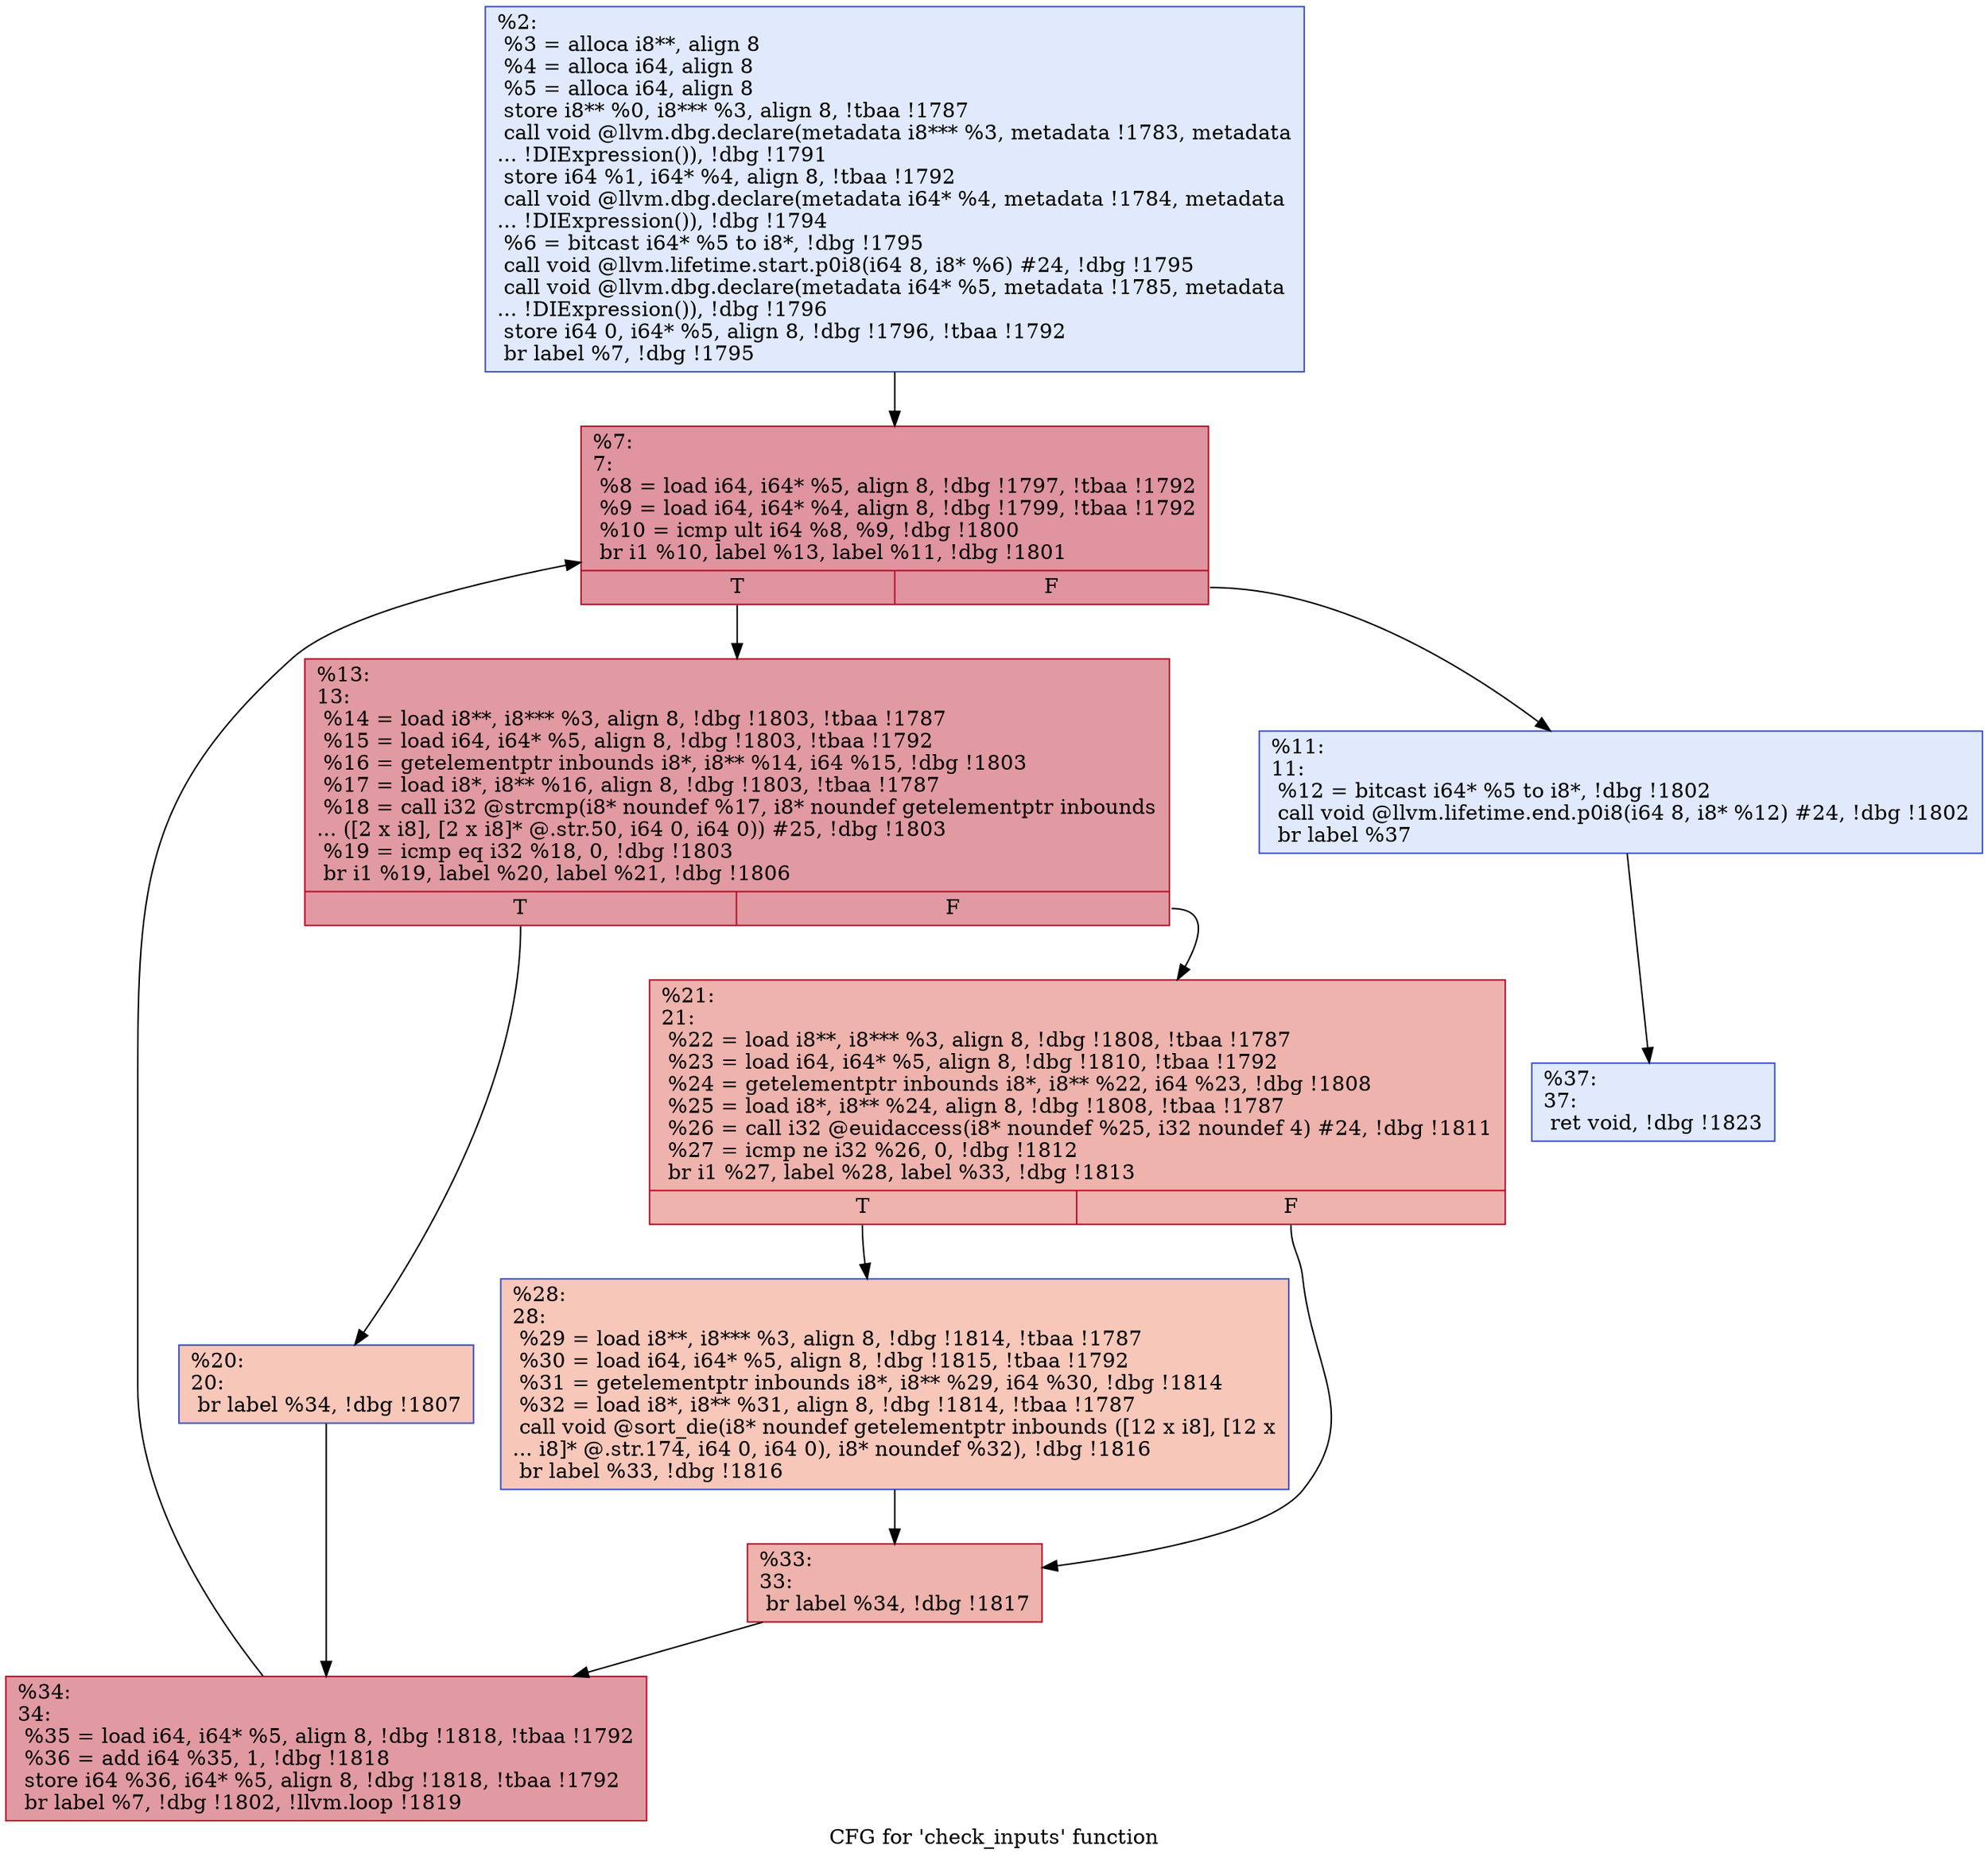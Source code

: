 digraph "CFG for 'check_inputs' function" {
	label="CFG for 'check_inputs' function";

	Node0x23b76f0 [shape=record,color="#3d50c3ff", style=filled, fillcolor="#b9d0f970",label="{%2:\l  %3 = alloca i8**, align 8\l  %4 = alloca i64, align 8\l  %5 = alloca i64, align 8\l  store i8** %0, i8*** %3, align 8, !tbaa !1787\l  call void @llvm.dbg.declare(metadata i8*** %3, metadata !1783, metadata\l... !DIExpression()), !dbg !1791\l  store i64 %1, i64* %4, align 8, !tbaa !1792\l  call void @llvm.dbg.declare(metadata i64* %4, metadata !1784, metadata\l... !DIExpression()), !dbg !1794\l  %6 = bitcast i64* %5 to i8*, !dbg !1795\l  call void @llvm.lifetime.start.p0i8(i64 8, i8* %6) #24, !dbg !1795\l  call void @llvm.dbg.declare(metadata i64* %5, metadata !1785, metadata\l... !DIExpression()), !dbg !1796\l  store i64 0, i64* %5, align 8, !dbg !1796, !tbaa !1792\l  br label %7, !dbg !1795\l}"];
	Node0x23b76f0 -> Node0x23b78a0;
	Node0x23b78a0 [shape=record,color="#b70d28ff", style=filled, fillcolor="#b70d2870",label="{%7:\l7:                                                \l  %8 = load i64, i64* %5, align 8, !dbg !1797, !tbaa !1792\l  %9 = load i64, i64* %4, align 8, !dbg !1799, !tbaa !1792\l  %10 = icmp ult i64 %8, %9, !dbg !1800\l  br i1 %10, label %13, label %11, !dbg !1801\l|{<s0>T|<s1>F}}"];
	Node0x23b78a0:s0 -> Node0x23b7940;
	Node0x23b78a0:s1 -> Node0x23b78f0;
	Node0x23b78f0 [shape=record,color="#3d50c3ff", style=filled, fillcolor="#b9d0f970",label="{%11:\l11:                                               \l  %12 = bitcast i64* %5 to i8*, !dbg !1802\l  call void @llvm.lifetime.end.p0i8(i64 8, i8* %12) #24, !dbg !1802\l  br label %37\l}"];
	Node0x23b78f0 -> Node0x23b7b20;
	Node0x23b7940 [shape=record,color="#b70d28ff", style=filled, fillcolor="#bb1b2c70",label="{%13:\l13:                                               \l  %14 = load i8**, i8*** %3, align 8, !dbg !1803, !tbaa !1787\l  %15 = load i64, i64* %5, align 8, !dbg !1803, !tbaa !1792\l  %16 = getelementptr inbounds i8*, i8** %14, i64 %15, !dbg !1803\l  %17 = load i8*, i8** %16, align 8, !dbg !1803, !tbaa !1787\l  %18 = call i32 @strcmp(i8* noundef %17, i8* noundef getelementptr inbounds\l... ([2 x i8], [2 x i8]* @.str.50, i64 0, i64 0)) #25, !dbg !1803\l  %19 = icmp eq i32 %18, 0, !dbg !1803\l  br i1 %19, label %20, label %21, !dbg !1806\l|{<s0>T|<s1>F}}"];
	Node0x23b7940:s0 -> Node0x23b7990;
	Node0x23b7940:s1 -> Node0x23b79e0;
	Node0x23b7990 [shape=record,color="#3d50c3ff", style=filled, fillcolor="#ec7f6370",label="{%20:\l20:                                               \l  br label %34, !dbg !1807\l}"];
	Node0x23b7990 -> Node0x23b7ad0;
	Node0x23b79e0 [shape=record,color="#b70d28ff", style=filled, fillcolor="#d6524470",label="{%21:\l21:                                               \l  %22 = load i8**, i8*** %3, align 8, !dbg !1808, !tbaa !1787\l  %23 = load i64, i64* %5, align 8, !dbg !1810, !tbaa !1792\l  %24 = getelementptr inbounds i8*, i8** %22, i64 %23, !dbg !1808\l  %25 = load i8*, i8** %24, align 8, !dbg !1808, !tbaa !1787\l  %26 = call i32 @euidaccess(i8* noundef %25, i32 noundef 4) #24, !dbg !1811\l  %27 = icmp ne i32 %26, 0, !dbg !1812\l  br i1 %27, label %28, label %33, !dbg !1813\l|{<s0>T|<s1>F}}"];
	Node0x23b79e0:s0 -> Node0x23b7a30;
	Node0x23b79e0:s1 -> Node0x23b7a80;
	Node0x23b7a30 [shape=record,color="#3d50c3ff", style=filled, fillcolor="#ec7f6370",label="{%28:\l28:                                               \l  %29 = load i8**, i8*** %3, align 8, !dbg !1814, !tbaa !1787\l  %30 = load i64, i64* %5, align 8, !dbg !1815, !tbaa !1792\l  %31 = getelementptr inbounds i8*, i8** %29, i64 %30, !dbg !1814\l  %32 = load i8*, i8** %31, align 8, !dbg !1814, !tbaa !1787\l  call void @sort_die(i8* noundef getelementptr inbounds ([12 x i8], [12 x\l... i8]* @.str.174, i64 0, i64 0), i8* noundef %32), !dbg !1816\l  br label %33, !dbg !1816\l}"];
	Node0x23b7a30 -> Node0x23b7a80;
	Node0x23b7a80 [shape=record,color="#b70d28ff", style=filled, fillcolor="#d6524470",label="{%33:\l33:                                               \l  br label %34, !dbg !1817\l}"];
	Node0x23b7a80 -> Node0x23b7ad0;
	Node0x23b7ad0 [shape=record,color="#b70d28ff", style=filled, fillcolor="#bb1b2c70",label="{%34:\l34:                                               \l  %35 = load i64, i64* %5, align 8, !dbg !1818, !tbaa !1792\l  %36 = add i64 %35, 1, !dbg !1818\l  store i64 %36, i64* %5, align 8, !dbg !1818, !tbaa !1792\l  br label %7, !dbg !1802, !llvm.loop !1819\l}"];
	Node0x23b7ad0 -> Node0x23b78a0;
	Node0x23b7b20 [shape=record,color="#3d50c3ff", style=filled, fillcolor="#b9d0f970",label="{%37:\l37:                                               \l  ret void, !dbg !1823\l}"];
}
